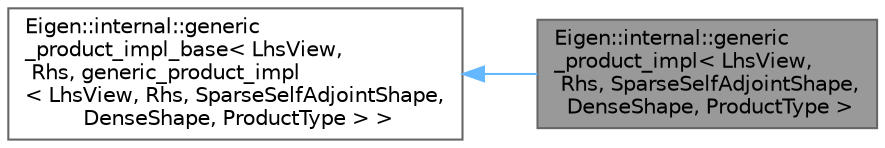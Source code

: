 digraph "Eigen::internal::generic_product_impl&lt; LhsView, Rhs, SparseSelfAdjointShape, DenseShape, ProductType &gt;"
{
 // LATEX_PDF_SIZE
  bgcolor="transparent";
  edge [fontname=Helvetica,fontsize=10,labelfontname=Helvetica,labelfontsize=10];
  node [fontname=Helvetica,fontsize=10,shape=box,height=0.2,width=0.4];
  rankdir="LR";
  Node1 [id="Node000001",label="Eigen::internal::generic\l_product_impl\< LhsView,\l Rhs, SparseSelfAdjointShape,\l DenseShape, ProductType \>",height=0.2,width=0.4,color="gray40", fillcolor="grey60", style="filled", fontcolor="black",tooltip=" "];
  Node2 -> Node1 [id="edge2_Node000001_Node000002",dir="back",color="steelblue1",style="solid",tooltip=" "];
  Node2 [id="Node000002",label="Eigen::internal::generic\l_product_impl_base\< LhsView,\l Rhs, generic_product_impl\l\< LhsView, Rhs, SparseSelfAdjointShape,\l DenseShape, ProductType \> \>",height=0.2,width=0.4,color="gray40", fillcolor="white", style="filled",URL="$struct_eigen_1_1internal_1_1generic__product__impl__base.html",tooltip=" "];
}
